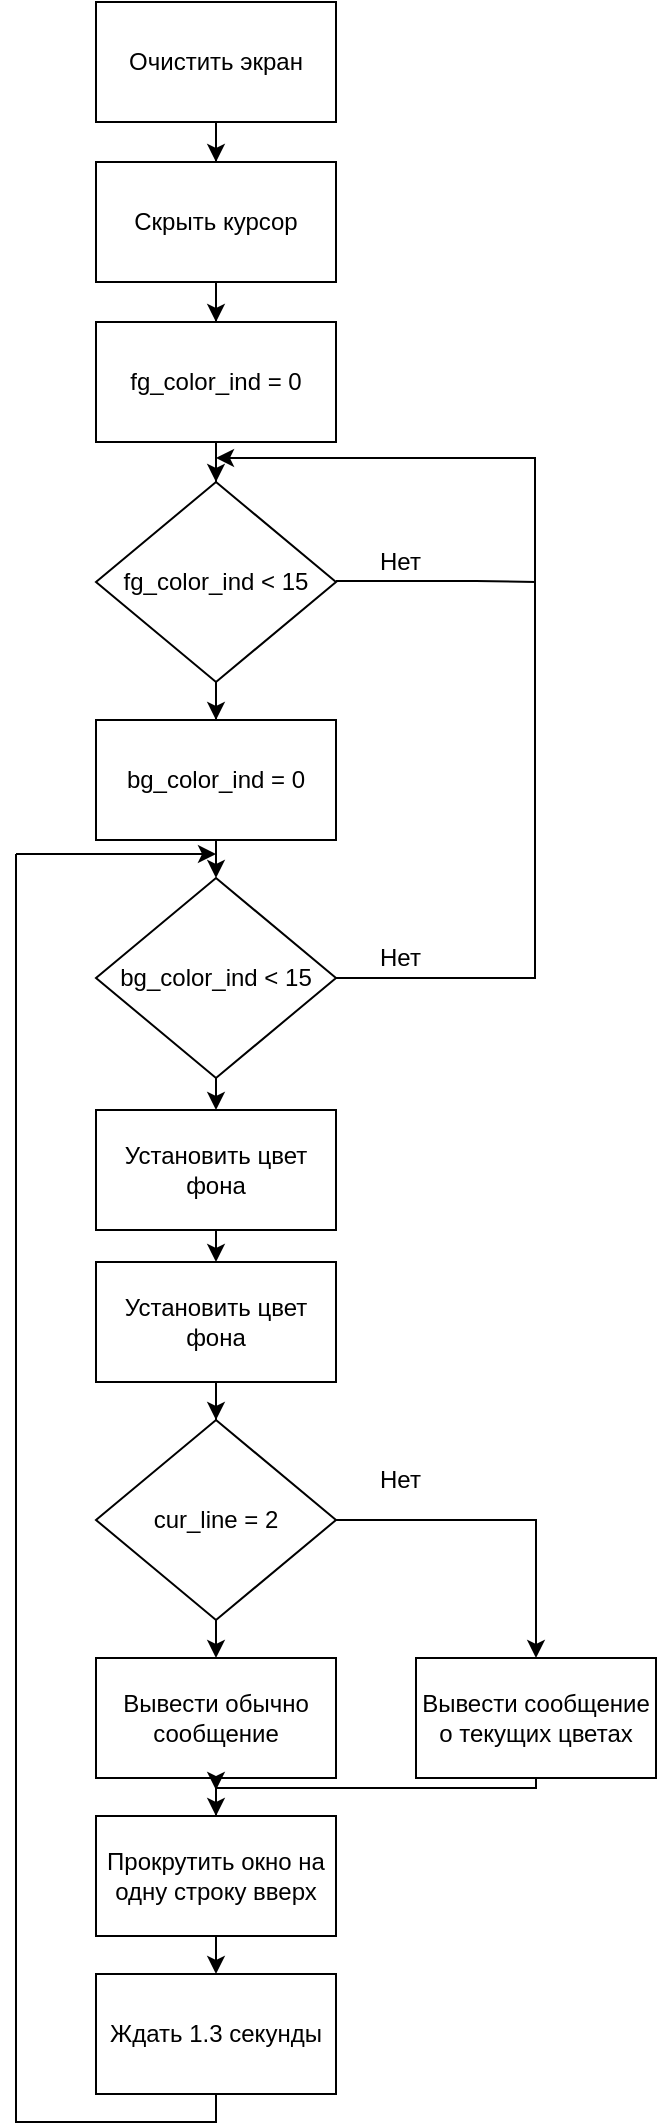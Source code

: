 <mxfile version="12.1.8" type="device" pages="1"><diagram id="xAEs983-9EHmYCj4jquX" name="Page-1"><mxGraphModel dx="1155" dy="618" grid="1" gridSize="10" guides="1" tooltips="1" connect="1" arrows="1" fold="1" page="1" pageScale="1" pageWidth="850" pageHeight="1100" math="0" shadow="0"><root><mxCell id="0"/><mxCell id="1" parent="0"/><mxCell id="Ok93TiXHTG5qe1r3FgyU-8" style="edgeStyle=orthogonalEdgeStyle;rounded=0;orthogonalLoop=1;jettySize=auto;html=1;exitX=0.5;exitY=1;exitDx=0;exitDy=0;" edge="1" parent="1" source="Ok93TiXHTG5qe1r3FgyU-1" target="Ok93TiXHTG5qe1r3FgyU-2"><mxGeometry relative="1" as="geometry"/></mxCell><mxCell id="Ok93TiXHTG5qe1r3FgyU-1" value="Очистить экран" style="rounded=0;whiteSpace=wrap;html=1;" vertex="1" parent="1"><mxGeometry x="200" y="20" width="120" height="60" as="geometry"/></mxCell><mxCell id="Ok93TiXHTG5qe1r3FgyU-7" style="edgeStyle=orthogonalEdgeStyle;rounded=0;orthogonalLoop=1;jettySize=auto;html=1;exitX=0.5;exitY=1;exitDx=0;exitDy=0;" edge="1" parent="1" source="Ok93TiXHTG5qe1r3FgyU-2" target="Ok93TiXHTG5qe1r3FgyU-3"><mxGeometry relative="1" as="geometry"/></mxCell><mxCell id="Ok93TiXHTG5qe1r3FgyU-2" value="Скрыть курсор" style="rounded=0;whiteSpace=wrap;html=1;" vertex="1" parent="1"><mxGeometry x="200" y="100" width="120" height="60" as="geometry"/></mxCell><mxCell id="Ok93TiXHTG5qe1r3FgyU-6" style="edgeStyle=orthogonalEdgeStyle;rounded=0;orthogonalLoop=1;jettySize=auto;html=1;exitX=0.5;exitY=1;exitDx=0;exitDy=0;" edge="1" parent="1" source="Ok93TiXHTG5qe1r3FgyU-3" target="Ok93TiXHTG5qe1r3FgyU-5"><mxGeometry relative="1" as="geometry"/></mxCell><mxCell id="Ok93TiXHTG5qe1r3FgyU-3" value="fg_color_ind = 0" style="rounded=0;whiteSpace=wrap;html=1;" vertex="1" parent="1"><mxGeometry x="200" y="180" width="120" height="60" as="geometry"/></mxCell><mxCell id="Ok93TiXHTG5qe1r3FgyU-10" style="edgeStyle=orthogonalEdgeStyle;rounded=0;orthogonalLoop=1;jettySize=auto;html=1;exitX=0.5;exitY=1;exitDx=0;exitDy=0;" edge="1" parent="1" source="Ok93TiXHTG5qe1r3FgyU-5" target="Ok93TiXHTG5qe1r3FgyU-9"><mxGeometry relative="1" as="geometry"/></mxCell><mxCell id="Ok93TiXHTG5qe1r3FgyU-5" value="fg_color_ind &amp;lt; 15" style="rhombus;whiteSpace=wrap;html=1;" vertex="1" parent="1"><mxGeometry x="200" y="260" width="120" height="100" as="geometry"/></mxCell><mxCell id="Ok93TiXHTG5qe1r3FgyU-12" style="edgeStyle=orthogonalEdgeStyle;rounded=0;orthogonalLoop=1;jettySize=auto;html=1;exitX=0.5;exitY=1;exitDx=0;exitDy=0;entryX=0.5;entryY=0;entryDx=0;entryDy=0;" edge="1" parent="1" source="Ok93TiXHTG5qe1r3FgyU-9" target="Ok93TiXHTG5qe1r3FgyU-11"><mxGeometry relative="1" as="geometry"/></mxCell><mxCell id="Ok93TiXHTG5qe1r3FgyU-9" value="bg_color_ind = 0" style="rounded=0;whiteSpace=wrap;html=1;" vertex="1" parent="1"><mxGeometry x="200" y="379" width="120" height="60" as="geometry"/></mxCell><mxCell id="Ok93TiXHTG5qe1r3FgyU-15" style="edgeStyle=orthogonalEdgeStyle;rounded=0;orthogonalLoop=1;jettySize=auto;html=1;exitX=1;exitY=0.5;exitDx=0;exitDy=0;endArrow=none;endFill=0;" edge="1" parent="1" source="Ok93TiXHTG5qe1r3FgyU-11"><mxGeometry relative="1" as="geometry"><mxPoint x="420" y="508" as="targetPoint"/></mxGeometry></mxCell><mxCell id="Ok93TiXHTG5qe1r3FgyU-43" style="edgeStyle=orthogonalEdgeStyle;rounded=0;orthogonalLoop=1;jettySize=auto;html=1;exitX=0.5;exitY=1;exitDx=0;exitDy=0;entryX=0.5;entryY=0;entryDx=0;entryDy=0;endArrow=classic;endFill=1;" edge="1" parent="1" source="Ok93TiXHTG5qe1r3FgyU-11" target="Ok93TiXHTG5qe1r3FgyU-41"><mxGeometry relative="1" as="geometry"/></mxCell><mxCell id="Ok93TiXHTG5qe1r3FgyU-11" value="bg_color_ind &amp;lt; 15" style="rhombus;whiteSpace=wrap;html=1;" vertex="1" parent="1"><mxGeometry x="200" y="458" width="120" height="100" as="geometry"/></mxCell><mxCell id="Ok93TiXHTG5qe1r3FgyU-31" style="edgeStyle=orthogonalEdgeStyle;rounded=0;orthogonalLoop=1;jettySize=auto;html=1;exitX=0.5;exitY=1;exitDx=0;exitDy=0;endArrow=classic;endFill=1;" edge="1" parent="1" source="Ok93TiXHTG5qe1r3FgyU-13" target="Ok93TiXHTG5qe1r3FgyU-28"><mxGeometry relative="1" as="geometry"/></mxCell><mxCell id="Ok93TiXHTG5qe1r3FgyU-13" value="Установить цвет фона" style="rounded=0;whiteSpace=wrap;html=1;" vertex="1" parent="1"><mxGeometry x="200" y="650" width="120" height="60" as="geometry"/></mxCell><mxCell id="Ok93TiXHTG5qe1r3FgyU-19" value="" style="endArrow=none;html=1;endFill=0;" edge="1" parent="1"><mxGeometry width="50" height="50" relative="1" as="geometry"><mxPoint x="419.5" y="508" as="sourcePoint"/><mxPoint x="419.5" y="310" as="targetPoint"/></mxGeometry></mxCell><mxCell id="Ok93TiXHTG5qe1r3FgyU-21" value="" style="endArrow=classic;html=1;" edge="1" parent="1"><mxGeometry width="50" height="50" relative="1" as="geometry"><mxPoint x="160" y="446" as="sourcePoint"/><mxPoint x="260" y="446" as="targetPoint"/></mxGeometry></mxCell><mxCell id="Ok93TiXHTG5qe1r3FgyU-22" value="" style="endArrow=none;html=1;endFill=0;" edge="1" parent="1"><mxGeometry width="50" height="50" relative="1" as="geometry"><mxPoint x="419.5" y="310" as="sourcePoint"/><mxPoint x="419.5" y="248" as="targetPoint"/></mxGeometry></mxCell><mxCell id="Ok93TiXHTG5qe1r3FgyU-23" style="edgeStyle=orthogonalEdgeStyle;rounded=0;orthogonalLoop=1;jettySize=auto;html=1;exitX=1;exitY=0.5;exitDx=0;exitDy=0;endArrow=none;endFill=0;" edge="1" parent="1"><mxGeometry relative="1" as="geometry"><mxPoint x="420" y="310" as="targetPoint"/><mxPoint x="320" y="309.5" as="sourcePoint"/><Array as="points"><mxPoint x="390" y="310"/></Array></mxGeometry></mxCell><mxCell id="Ok93TiXHTG5qe1r3FgyU-24" value="" style="endArrow=classic;html=1;" edge="1" parent="1"><mxGeometry width="50" height="50" relative="1" as="geometry"><mxPoint x="420" y="248" as="sourcePoint"/><mxPoint x="260" y="248" as="targetPoint"/></mxGeometry></mxCell><mxCell id="Ok93TiXHTG5qe1r3FgyU-25" value="&lt;div&gt;Нет&lt;/div&gt;&lt;div&gt;&lt;br&gt;&lt;/div&gt;" style="text;html=1;resizable=0;points=[];autosize=1;align=left;verticalAlign=top;spacingTop=-4;" vertex="1" parent="1"><mxGeometry x="340" y="488" width="40" height="30" as="geometry"/></mxCell><mxCell id="Ok93TiXHTG5qe1r3FgyU-26" value="&lt;div&gt;Нет&lt;/div&gt;&lt;div&gt;&lt;br&gt;&lt;/div&gt;" style="text;html=1;resizable=0;points=[];autosize=1;align=left;verticalAlign=top;spacingTop=-4;" vertex="1" parent="1"><mxGeometry x="340" y="290" width="40" height="30" as="geometry"/></mxCell><mxCell id="Ok93TiXHTG5qe1r3FgyU-37" style="edgeStyle=orthogonalEdgeStyle;rounded=0;orthogonalLoop=1;jettySize=auto;html=1;exitX=0.5;exitY=1;exitDx=0;exitDy=0;entryX=0.5;entryY=0;entryDx=0;entryDy=0;endArrow=classic;endFill=1;" edge="1" parent="1" source="Ok93TiXHTG5qe1r3FgyU-28" target="Ok93TiXHTG5qe1r3FgyU-33"><mxGeometry relative="1" as="geometry"/></mxCell><mxCell id="Ok93TiXHTG5qe1r3FgyU-28" value="cur_line = 2" style="rhombus;whiteSpace=wrap;html=1;" vertex="1" parent="1"><mxGeometry x="200" y="729" width="120" height="100" as="geometry"/></mxCell><mxCell id="Ok93TiXHTG5qe1r3FgyU-30" style="edgeStyle=orthogonalEdgeStyle;rounded=0;orthogonalLoop=1;jettySize=auto;html=1;exitX=1;exitY=0.5;exitDx=0;exitDy=0;endArrow=classic;endFill=1;entryX=0.5;entryY=0;entryDx=0;entryDy=0;" edge="1" parent="1" source="Ok93TiXHTG5qe1r3FgyU-28" target="Ok93TiXHTG5qe1r3FgyU-34"><mxGeometry relative="1" as="geometry"><mxPoint x="420" y="853" as="targetPoint"/><mxPoint x="320" y="773" as="sourcePoint"/><Array as="points"><mxPoint x="420" y="779"/></Array></mxGeometry></mxCell><mxCell id="Ok93TiXHTG5qe1r3FgyU-32" value="&lt;div&gt;Нет&lt;/div&gt;&lt;div&gt;&lt;br&gt;&lt;/div&gt;" style="text;html=1;resizable=0;points=[];autosize=1;align=left;verticalAlign=top;spacingTop=-4;" vertex="1" parent="1"><mxGeometry x="340" y="749" width="40" height="30" as="geometry"/></mxCell><mxCell id="Ok93TiXHTG5qe1r3FgyU-39" value="" style="edgeStyle=orthogonalEdgeStyle;rounded=0;orthogonalLoop=1;jettySize=auto;html=1;endArrow=classic;endFill=1;" edge="1" parent="1" source="Ok93TiXHTG5qe1r3FgyU-33" target="Ok93TiXHTG5qe1r3FgyU-38"><mxGeometry relative="1" as="geometry"/></mxCell><mxCell id="Ok93TiXHTG5qe1r3FgyU-33" value="Вывести обычно сообщение" style="rounded=0;whiteSpace=wrap;html=1;" vertex="1" parent="1"><mxGeometry x="200" y="848" width="120" height="60" as="geometry"/></mxCell><mxCell id="Ok93TiXHTG5qe1r3FgyU-48" style="edgeStyle=orthogonalEdgeStyle;rounded=0;orthogonalLoop=1;jettySize=auto;html=1;exitX=0.5;exitY=1;exitDx=0;exitDy=0;entryX=0.5;entryY=0;entryDx=0;entryDy=0;endArrow=classic;endFill=1;" edge="1" parent="1" source="Ok93TiXHTG5qe1r3FgyU-38" target="Ok93TiXHTG5qe1r3FgyU-45"><mxGeometry relative="1" as="geometry"/></mxCell><mxCell id="Ok93TiXHTG5qe1r3FgyU-38" value="Прокрутить окно на одну строку вверх" style="rounded=0;whiteSpace=wrap;html=1;" vertex="1" parent="1"><mxGeometry x="200" y="927" width="120" height="60" as="geometry"/></mxCell><mxCell id="Ok93TiXHTG5qe1r3FgyU-40" style="edgeStyle=orthogonalEdgeStyle;rounded=0;orthogonalLoop=1;jettySize=auto;html=1;exitX=0.5;exitY=1;exitDx=0;exitDy=0;endArrow=classic;endFill=1;" edge="1" parent="1" source="Ok93TiXHTG5qe1r3FgyU-34"><mxGeometry relative="1" as="geometry"><mxPoint x="260" y="914" as="targetPoint"/><Array as="points"><mxPoint x="420" y="913"/><mxPoint x="260" y="913"/></Array></mxGeometry></mxCell><mxCell id="Ok93TiXHTG5qe1r3FgyU-34" value="Вывести сообщение о текущих цветах" style="rounded=0;whiteSpace=wrap;html=1;" vertex="1" parent="1"><mxGeometry x="360" y="848" width="120" height="60" as="geometry"/></mxCell><mxCell id="Ok93TiXHTG5qe1r3FgyU-44" style="edgeStyle=orthogonalEdgeStyle;rounded=0;orthogonalLoop=1;jettySize=auto;html=1;exitX=0.5;exitY=1;exitDx=0;exitDy=0;entryX=0.5;entryY=0;entryDx=0;entryDy=0;endArrow=classic;endFill=1;" edge="1" parent="1" source="Ok93TiXHTG5qe1r3FgyU-41" target="Ok93TiXHTG5qe1r3FgyU-13"><mxGeometry relative="1" as="geometry"/></mxCell><mxCell id="Ok93TiXHTG5qe1r3FgyU-41" value="Установить цвет фона" style="rounded=0;whiteSpace=wrap;html=1;" vertex="1" parent="1"><mxGeometry x="200" y="574" width="120" height="60" as="geometry"/></mxCell><mxCell id="Ok93TiXHTG5qe1r3FgyU-46" style="edgeStyle=orthogonalEdgeStyle;rounded=0;orthogonalLoop=1;jettySize=auto;html=1;exitX=0.5;exitY=1;exitDx=0;exitDy=0;endArrow=none;endFill=0;" edge="1" parent="1" source="Ok93TiXHTG5qe1r3FgyU-45"><mxGeometry relative="1" as="geometry"><mxPoint x="160" y="446" as="targetPoint"/><Array as="points"><mxPoint x="260" y="1080"/></Array></mxGeometry></mxCell><mxCell id="Ok93TiXHTG5qe1r3FgyU-45" value="Ждать 1.3 секунды" style="rounded=0;whiteSpace=wrap;html=1;" vertex="1" parent="1"><mxGeometry x="200" y="1006" width="120" height="60" as="geometry"/></mxCell></root></mxGraphModel></diagram></mxfile>